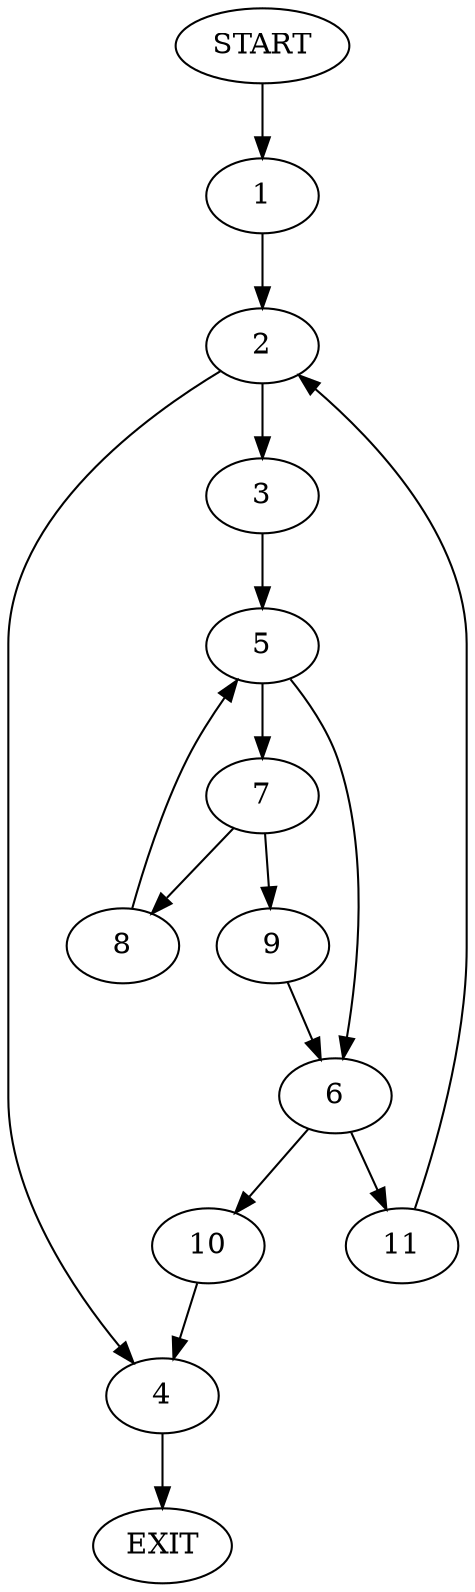 digraph {
0 [label="START"];
1;
2;
3;
4;
5;
6;
7;
8;
9;
10;
11;
12 [label="EXIT"];
0 -> 1;
1 -> 2;
2 -> 3;
2 -> 4;
4 -> 12;
3 -> 5;
5 -> 6;
5 -> 7;
7 -> 8;
7 -> 9;
6 -> 10;
6 -> 11;
9 -> 6;
8 -> 5;
11 -> 2;
10 -> 4;
}